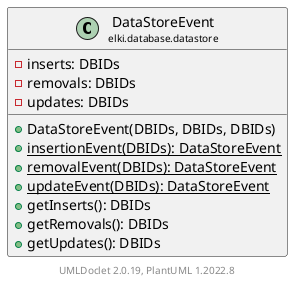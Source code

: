 @startuml
    remove .*\.(Instance|Par|Parameterizer|Factory)$
    set namespaceSeparator none
    hide empty fields
    hide empty methods

    class "<size:14>DataStoreEvent\n<size:10>elki.database.datastore" as elki.database.datastore.DataStoreEvent [[DataStoreEvent.html]] {
        -inserts: DBIDs
        -removals: DBIDs
        -updates: DBIDs
        +DataStoreEvent(DBIDs, DBIDs, DBIDs)
        {static} +insertionEvent(DBIDs): DataStoreEvent
        {static} +removalEvent(DBIDs): DataStoreEvent
        {static} +updateEvent(DBIDs): DataStoreEvent
        +getInserts(): DBIDs
        +getRemovals(): DBIDs
        +getUpdates(): DBIDs
    }

    center footer UMLDoclet 2.0.19, PlantUML 1.2022.8
@enduml
